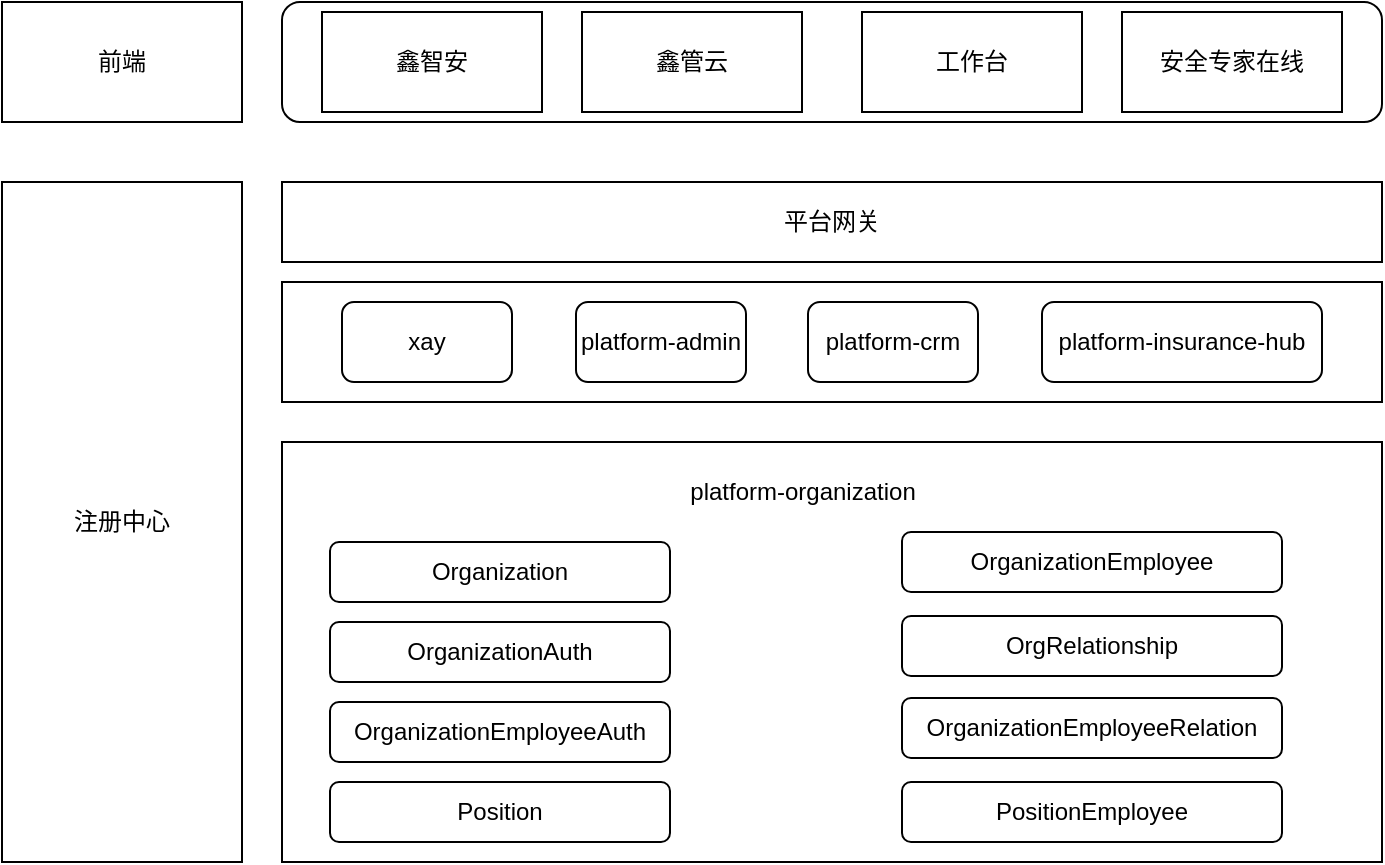 <mxfile version="24.7.7">
  <diagram name="第 1 页" id="ByEwwbCFmO5Taja0ZAnC">
    <mxGraphModel dx="1382" dy="761" grid="1" gridSize="10" guides="1" tooltips="1" connect="1" arrows="1" fold="1" page="1" pageScale="1" pageWidth="827" pageHeight="1169" math="0" shadow="0">
      <root>
        <mxCell id="0" />
        <mxCell id="1" parent="0" />
        <mxCell id="t1XACcfcCf3YgArYn2zM-1" value="前端" style="rounded=0;whiteSpace=wrap;html=1;" vertex="1" parent="1">
          <mxGeometry x="80" y="80" width="120" height="60" as="geometry" />
        </mxCell>
        <mxCell id="t1XACcfcCf3YgArYn2zM-2" value="" style="rounded=1;whiteSpace=wrap;html=1;" vertex="1" parent="1">
          <mxGeometry x="220" y="80" width="550" height="60" as="geometry" />
        </mxCell>
        <mxCell id="t1XACcfcCf3YgArYn2zM-3" value="鑫智安" style="rounded=0;whiteSpace=wrap;html=1;" vertex="1" parent="1">
          <mxGeometry x="240" y="85" width="110" height="50" as="geometry" />
        </mxCell>
        <mxCell id="t1XACcfcCf3YgArYn2zM-4" value="鑫管云" style="rounded=0;whiteSpace=wrap;html=1;" vertex="1" parent="1">
          <mxGeometry x="370" y="85" width="110" height="50" as="geometry" />
        </mxCell>
        <mxCell id="t1XACcfcCf3YgArYn2zM-5" value="工作台" style="rounded=0;whiteSpace=wrap;html=1;" vertex="1" parent="1">
          <mxGeometry x="510" y="85" width="110" height="50" as="geometry" />
        </mxCell>
        <mxCell id="t1XACcfcCf3YgArYn2zM-6" value="安全专家在线" style="rounded=0;whiteSpace=wrap;html=1;" vertex="1" parent="1">
          <mxGeometry x="640" y="85" width="110" height="50" as="geometry" />
        </mxCell>
        <mxCell id="t1XACcfcCf3YgArYn2zM-7" value="注册中心" style="rounded=0;whiteSpace=wrap;html=1;" vertex="1" parent="1">
          <mxGeometry x="80" y="170" width="120" height="340" as="geometry" />
        </mxCell>
        <mxCell id="t1XACcfcCf3YgArYn2zM-8" value="平台网关" style="rounded=0;whiteSpace=wrap;html=1;" vertex="1" parent="1">
          <mxGeometry x="220" y="170" width="550" height="40" as="geometry" />
        </mxCell>
        <mxCell id="t1XACcfcCf3YgArYn2zM-9" value="" style="rounded=0;whiteSpace=wrap;html=1;" vertex="1" parent="1">
          <mxGeometry x="220" y="220" width="550" height="60" as="geometry" />
        </mxCell>
        <mxCell id="t1XACcfcCf3YgArYn2zM-14" value="" style="rounded=0;whiteSpace=wrap;html=1;" vertex="1" parent="1">
          <mxGeometry x="220" y="300" width="550" height="210" as="geometry" />
        </mxCell>
        <mxCell id="t1XACcfcCf3YgArYn2zM-15" value="platform-organization" style="text;html=1;align=center;verticalAlign=middle;resizable=0;points=[];autosize=1;strokeColor=none;fillColor=none;" vertex="1" parent="1">
          <mxGeometry x="410" y="310" width="140" height="30" as="geometry" />
        </mxCell>
        <mxCell id="t1XACcfcCf3YgArYn2zM-16" value="" style="group" vertex="1" connectable="0" parent="1">
          <mxGeometry x="250" y="230" width="490" height="40" as="geometry" />
        </mxCell>
        <mxCell id="t1XACcfcCf3YgArYn2zM-10" value="xay" style="rounded=1;whiteSpace=wrap;html=1;" vertex="1" parent="t1XACcfcCf3YgArYn2zM-16">
          <mxGeometry width="85" height="40" as="geometry" />
        </mxCell>
        <mxCell id="t1XACcfcCf3YgArYn2zM-11" value="platform-admin" style="rounded=1;whiteSpace=wrap;html=1;" vertex="1" parent="t1XACcfcCf3YgArYn2zM-16">
          <mxGeometry x="117" width="85" height="40" as="geometry" />
        </mxCell>
        <mxCell id="t1XACcfcCf3YgArYn2zM-12" value="platform-crm" style="rounded=1;whiteSpace=wrap;html=1;" vertex="1" parent="t1XACcfcCf3YgArYn2zM-16">
          <mxGeometry x="233" width="85" height="40" as="geometry" />
        </mxCell>
        <mxCell id="t1XACcfcCf3YgArYn2zM-13" value="platform-insurance-hub" style="rounded=1;whiteSpace=wrap;html=1;" vertex="1" parent="t1XACcfcCf3YgArYn2zM-16">
          <mxGeometry x="350" width="140" height="40" as="geometry" />
        </mxCell>
        <mxCell id="t1XACcfcCf3YgArYn2zM-26" value="" style="group" vertex="1" connectable="0" parent="1">
          <mxGeometry x="530" y="345" width="190" height="155" as="geometry" />
        </mxCell>
        <mxCell id="t1XACcfcCf3YgArYn2zM-20" value="&lt;div style=&quot;background-color:#ffffff;color:#080808&quot;&gt;&lt;pre style=&quot;&quot;&gt;&lt;pre style=&quot;&quot;&gt;&lt;div&gt;&lt;pre style=&quot;&quot;&gt;&lt;span style=&quot;color: rgb(0, 0, 0);&quot;&gt;&lt;font style=&quot;font-size: 12px;&quot; face=&quot;Helvetica&quot;&gt;OrganizationEmployee&lt;/font&gt;&lt;/span&gt;&lt;/pre&gt;&lt;/div&gt;&lt;/pre&gt;&lt;/pre&gt;&lt;/div&gt;" style="rounded=1;whiteSpace=wrap;html=1;" vertex="1" parent="t1XACcfcCf3YgArYn2zM-26">
          <mxGeometry width="190" height="30" as="geometry" />
        </mxCell>
        <mxCell id="t1XACcfcCf3YgArYn2zM-22" value="&lt;div style=&quot;background-color:#ffffff;color:#080808&quot;&gt;&lt;pre style=&quot;&quot;&gt;&lt;pre style=&quot;&quot;&gt;&lt;pre style=&quot;&quot;&gt;&lt;pre style=&quot;&quot;&gt;&lt;div&gt;&lt;pre style=&quot;&quot;&gt;&lt;span style=&quot;color: rgb(0, 0, 0);&quot;&gt;&lt;font style=&quot;font-size: 12px;&quot; face=&quot;Helvetica&quot;&gt;OrganizationEmployeeRelation&lt;/font&gt;&lt;/span&gt;&lt;/pre&gt;&lt;/div&gt;&lt;/pre&gt;&lt;/pre&gt;&lt;/pre&gt;&lt;/pre&gt;&lt;/div&gt;" style="rounded=1;whiteSpace=wrap;html=1;" vertex="1" parent="t1XACcfcCf3YgArYn2zM-26">
          <mxGeometry y="83" width="190" height="30" as="geometry" />
        </mxCell>
        <mxCell id="t1XACcfcCf3YgArYn2zM-23" value="&lt;div style=&quot;background-color:#ffffff;color:#080808&quot;&gt;&lt;pre style=&quot;&quot;&gt;&lt;pre style=&quot;&quot;&gt;&lt;pre style=&quot;&quot;&gt;&lt;pre style=&quot;&quot;&gt;&lt;pre style=&quot;&quot;&gt;&lt;div&gt;&lt;pre style=&quot;&quot;&gt;&lt;span style=&quot;color: rgb(0, 0, 0);&quot;&gt;&lt;font style=&quot;font-size: 12px;&quot; face=&quot;Helvetica&quot;&gt;OrgRelationship&lt;/font&gt;&lt;/span&gt;&lt;/pre&gt;&lt;/div&gt;&lt;/pre&gt;&lt;/pre&gt;&lt;/pre&gt;&lt;/pre&gt;&lt;/pre&gt;&lt;/div&gt;" style="rounded=1;whiteSpace=wrap;html=1;" vertex="1" parent="t1XACcfcCf3YgArYn2zM-26">
          <mxGeometry y="42" width="190" height="30" as="geometry" />
        </mxCell>
        <mxCell id="t1XACcfcCf3YgArYn2zM-25" value="&lt;div style=&quot;background-color:#ffffff;color:#080808&quot;&gt;&lt;pre style=&quot;&quot;&gt;&lt;pre style=&quot;&quot;&gt;&lt;pre style=&quot;&quot;&gt;&lt;pre style=&quot;&quot;&gt;&lt;pre style=&quot;&quot;&gt;&lt;pre style=&quot;&quot;&gt;&lt;pre style=&quot;&quot;&gt;&lt;div&gt;&lt;pre style=&quot;&quot;&gt;&lt;span style=&quot;color: rgb(0, 0, 0);&quot;&gt;&lt;font style=&quot;font-size: 12px;&quot; face=&quot;Helvetica&quot;&gt;PositionEmployee&lt;/font&gt;&lt;/span&gt;&lt;/pre&gt;&lt;/div&gt;&lt;/pre&gt;&lt;/pre&gt;&lt;/pre&gt;&lt;/pre&gt;&lt;/pre&gt;&lt;/pre&gt;&lt;/pre&gt;&lt;/div&gt;" style="rounded=1;whiteSpace=wrap;html=1;" vertex="1" parent="t1XACcfcCf3YgArYn2zM-26">
          <mxGeometry y="125" width="190" height="30" as="geometry" />
        </mxCell>
        <mxCell id="t1XACcfcCf3YgArYn2zM-27" value="" style="group" vertex="1" connectable="0" parent="1">
          <mxGeometry x="244" y="350" width="170" height="150" as="geometry" />
        </mxCell>
        <mxCell id="t1XACcfcCf3YgArYn2zM-17" value="&lt;div style=&quot;background-color:#ffffff;color:#080808&quot;&gt;&lt;pre style=&quot;&quot;&gt;&lt;span style=&quot;color: rgb(0, 0, 0);&quot;&gt;&lt;font face=&quot;Helvetica&quot; style=&quot;font-size: 12px;&quot;&gt;Organization&lt;/font&gt;&lt;/span&gt;&lt;/pre&gt;&lt;/div&gt;" style="rounded=1;whiteSpace=wrap;html=1;" vertex="1" parent="t1XACcfcCf3YgArYn2zM-27">
          <mxGeometry width="170" height="30" as="geometry" />
        </mxCell>
        <mxCell id="t1XACcfcCf3YgArYn2zM-19" value="&lt;div style=&quot;background-color:#ffffff;color:#080808&quot;&gt;&lt;pre style=&quot;&quot;&gt;&lt;div&gt;&lt;pre style=&quot;&quot;&gt;&lt;span style=&quot;color: rgb(0, 0, 0);&quot;&gt;&lt;font style=&quot;font-size: 12px;&quot; face=&quot;Helvetica&quot;&gt;OrganizationAuth&lt;/font&gt;&lt;/span&gt;&lt;/pre&gt;&lt;/div&gt;&lt;/pre&gt;&lt;/div&gt;" style="rounded=1;whiteSpace=wrap;html=1;" vertex="1" parent="t1XACcfcCf3YgArYn2zM-27">
          <mxGeometry y="40" width="170" height="30" as="geometry" />
        </mxCell>
        <mxCell id="t1XACcfcCf3YgArYn2zM-21" value="&lt;div style=&quot;background-color:#ffffff;color:#080808&quot;&gt;&lt;pre style=&quot;&quot;&gt;&lt;pre style=&quot;&quot;&gt;&lt;pre style=&quot;&quot;&gt;&lt;div&gt;&lt;pre style=&quot;&quot;&gt;&lt;span style=&quot;color: rgb(0, 0, 0);&quot;&gt;&lt;font style=&quot;font-size: 12px;&quot; face=&quot;Helvetica&quot;&gt;OrganizationEmployeeAuth&lt;/font&gt;&lt;/span&gt;&lt;/pre&gt;&lt;/div&gt;&lt;/pre&gt;&lt;/pre&gt;&lt;/pre&gt;&lt;/div&gt;" style="rounded=1;whiteSpace=wrap;html=1;" vertex="1" parent="t1XACcfcCf3YgArYn2zM-27">
          <mxGeometry y="80" width="170" height="30" as="geometry" />
        </mxCell>
        <mxCell id="t1XACcfcCf3YgArYn2zM-24" value="&lt;div style=&quot;background-color:#ffffff;color:#080808&quot;&gt;&lt;pre style=&quot;&quot;&gt;&lt;pre style=&quot;&quot;&gt;&lt;pre style=&quot;&quot;&gt;&lt;pre style=&quot;&quot;&gt;&lt;pre style=&quot;&quot;&gt;&lt;pre style=&quot;&quot;&gt;&lt;div&gt;&lt;pre style=&quot;&quot;&gt;&lt;span style=&quot;color: rgb(0, 0, 0);&quot;&gt;&lt;font style=&quot;font-size: 12px;&quot; face=&quot;Helvetica&quot;&gt;Position&lt;/font&gt;&lt;/span&gt;&lt;/pre&gt;&lt;/div&gt;&lt;/pre&gt;&lt;/pre&gt;&lt;/pre&gt;&lt;/pre&gt;&lt;/pre&gt;&lt;/pre&gt;&lt;/div&gt;" style="rounded=1;whiteSpace=wrap;html=1;" vertex="1" parent="t1XACcfcCf3YgArYn2zM-27">
          <mxGeometry y="120" width="170" height="30" as="geometry" />
        </mxCell>
      </root>
    </mxGraphModel>
  </diagram>
</mxfile>
